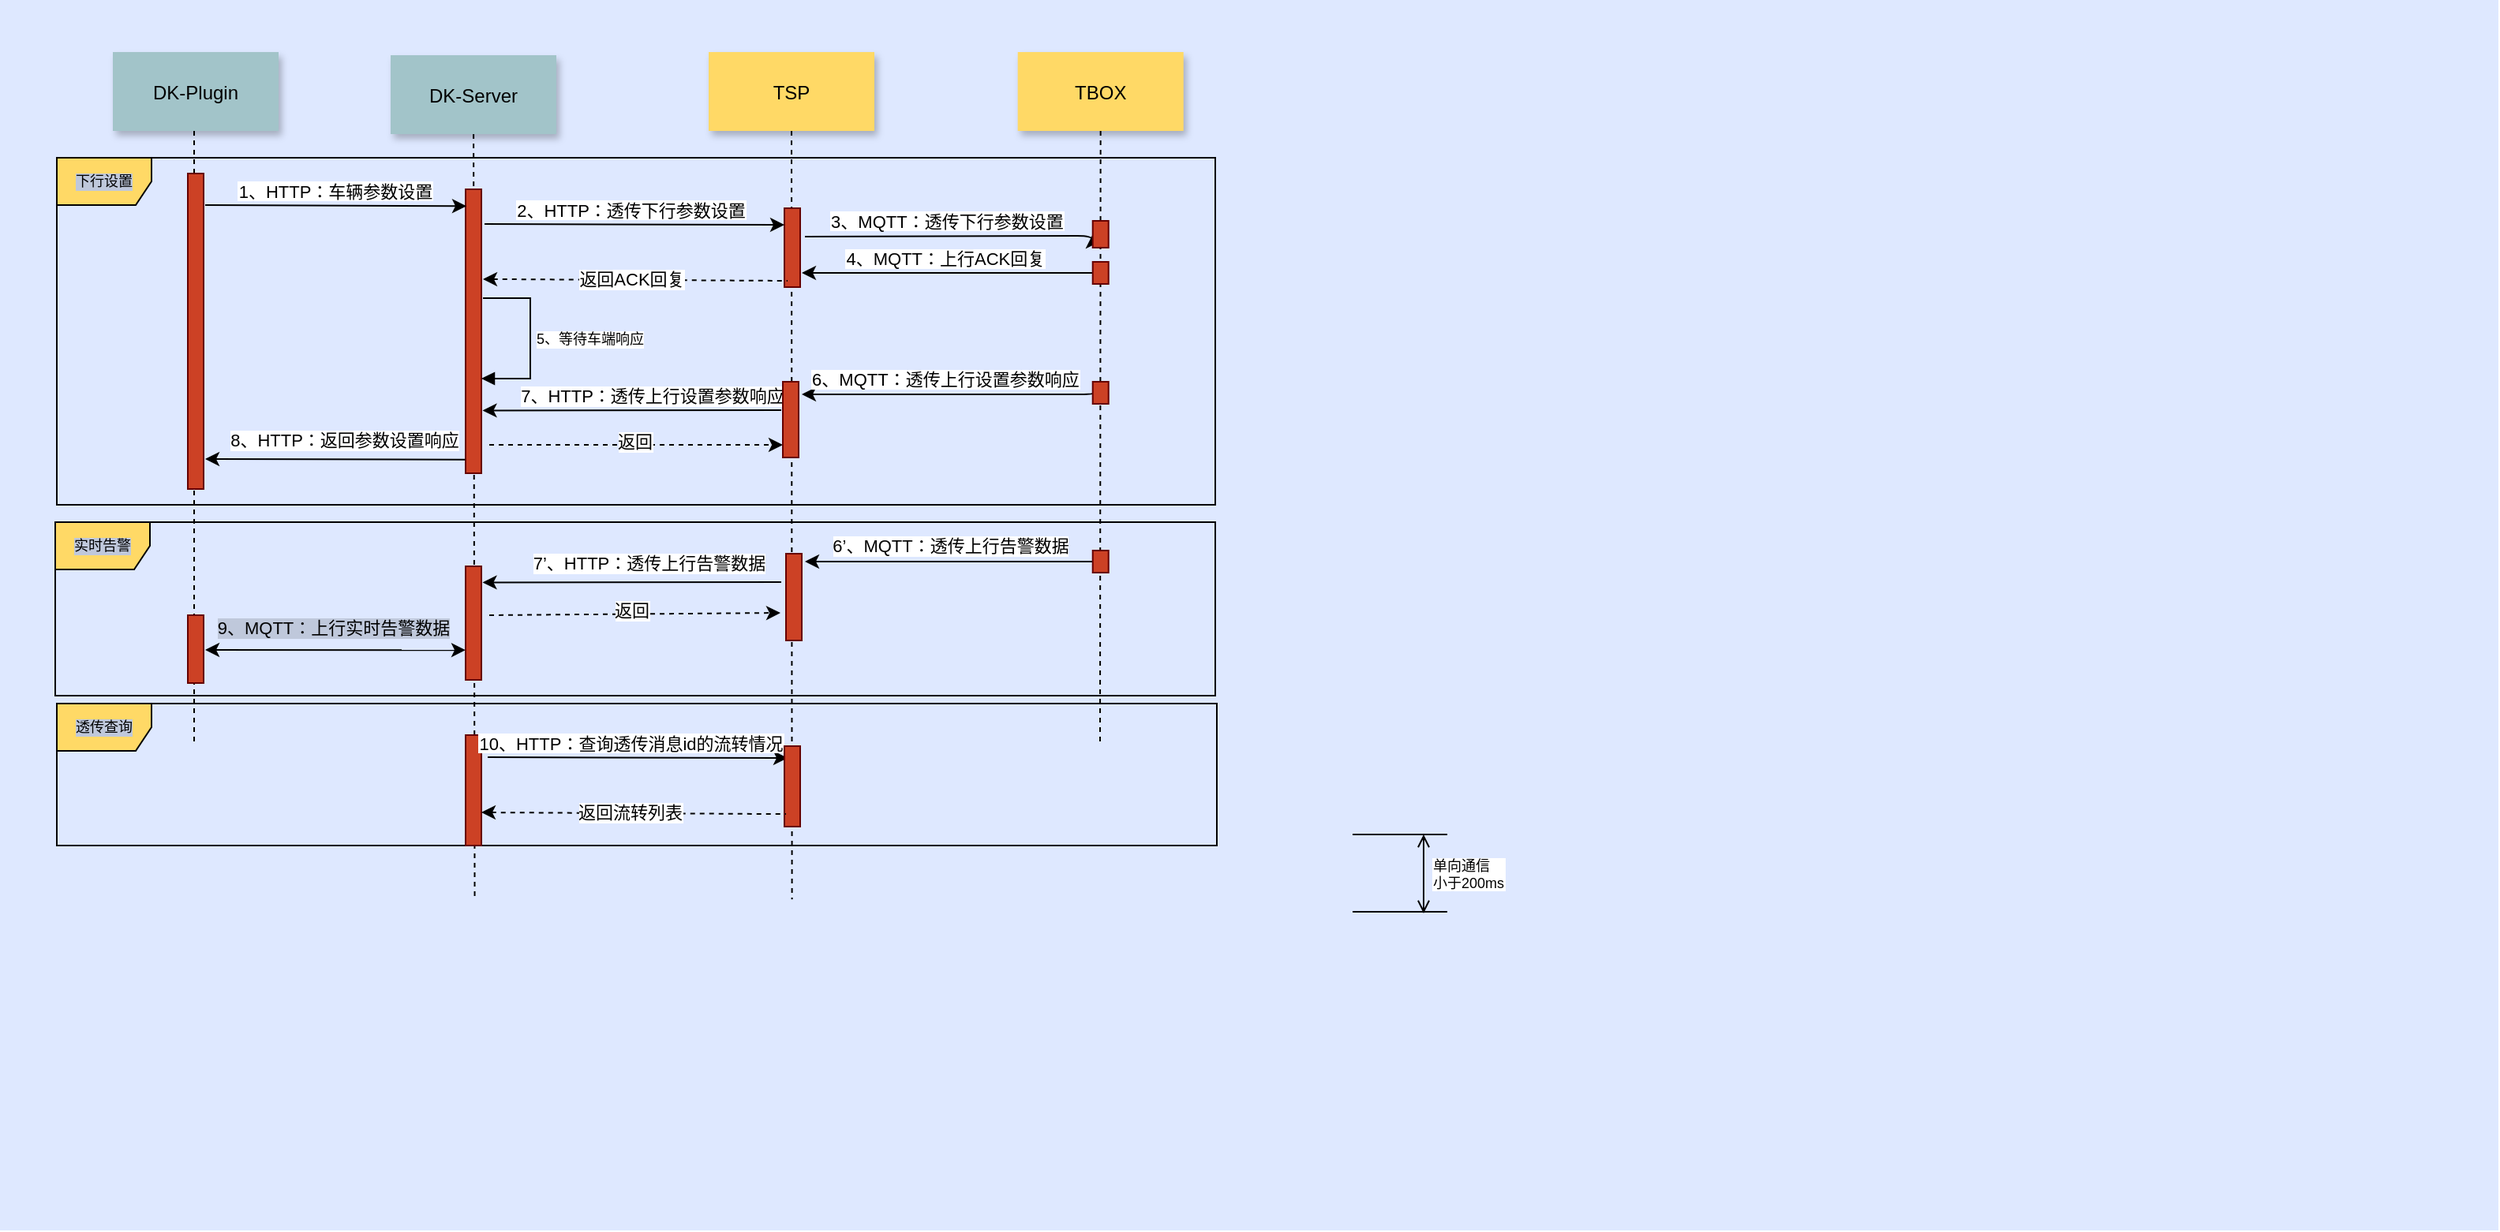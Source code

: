 <mxfile version="17.1.3" type="github">
  <diagram name="Page-1" id="9361dd3d-8414-5efd-6122-117bd74ce7a7">
    <mxGraphModel dx="1422" dy="786" grid="1" gridSize="10" guides="1" tooltips="1" connect="1" arrows="1" fold="1" page="0" pageScale="1.5" pageWidth="826" pageHeight="1169" background="none" math="0" shadow="0">
      <root>
        <mxCell id="0" />
        <mxCell id="1" parent="0" />
        <mxCell id="69" value="" style="fillColor=#DEE8FF;strokeColor=none" parent="1" vertex="1">
          <mxGeometry y="30" width="1583" height="780" as="geometry" />
        </mxCell>
        <mxCell id="OUz_nzHXEY4qdXHect04-102" value="透传查询" style="shape=umlFrame;whiteSpace=wrap;html=1;labelBackgroundColor=#BFC8DB;fontSize=9;fillColor=#FFD966;" vertex="1" parent="1">
          <mxGeometry x="36" y="476" width="735" height="90" as="geometry" />
        </mxCell>
        <mxCell id="LP91aPNowKj5EOJhhBp3-124" value="实时告警" style="shape=umlFrame;whiteSpace=wrap;html=1;labelBackgroundColor=#BFC8DB;fontSize=9;fillColor=#FFD966;" parent="1" vertex="1">
          <mxGeometry x="35" y="361" width="735" height="110" as="geometry" />
        </mxCell>
        <mxCell id="LP91aPNowKj5EOJhhBp3-121" value="下行设置" style="shape=umlFrame;whiteSpace=wrap;html=1;labelBackgroundColor=#BFC8DB;fontSize=9;fillColor=#FFD966;" parent="1" vertex="1">
          <mxGeometry x="36" y="130" width="734" height="220" as="geometry" />
        </mxCell>
        <mxCell id="7" value="DK-Server" style="shadow=1;fillColor=#A2C4C9;strokeColor=none" parent="1" vertex="1">
          <mxGeometry x="247.5" y="65" width="105" height="50" as="geometry" />
        </mxCell>
        <mxCell id="8" value="" style="edgeStyle=none;endArrow=none;dashed=1;entryX=0.19;entryY=0.731;entryDx=0;entryDy=0;entryPerimeter=0;" parent="1" source="7" target="69" edge="1">
          <mxGeometry x="224.835" y="168" width="100" height="100" as="geometry">
            <mxPoint x="299.759" y="113" as="sourcePoint" />
            <mxPoint x="300" y="490" as="targetPoint" />
          </mxGeometry>
        </mxCell>
        <mxCell id="6" value="" style="fillColor=#CC4125;strokeColor=#660000" parent="1" vertex="1">
          <mxGeometry x="295" y="150" width="10" height="180" as="geometry" />
        </mxCell>
        <mxCell id="9" value="1、HTTP：车辆参数设置" style="edgeStyle=none;verticalLabelPosition=top;verticalAlign=bottom;entryX=0.05;entryY=0.015;entryDx=0;entryDy=0;entryPerimeter=0;" parent="1" edge="1">
          <mxGeometry x="220" y="78" width="100" height="100" as="geometry">
            <mxPoint x="130" y="160" as="sourcePoint" />
            <mxPoint x="295.5" y="160.65" as="targetPoint" />
          </mxGeometry>
        </mxCell>
        <mxCell id="33" value="" style="edgeStyle=elbowEdgeStyle;elbow=horizontal;endArrow=none;dashed=1;" parent="1" source="4" edge="1">
          <mxGeometry x="230.0" y="310" width="100" height="100" as="geometry">
            <mxPoint x="230.0" y="410" as="sourcePoint" />
            <mxPoint x="123" y="500" as="targetPoint" />
          </mxGeometry>
        </mxCell>
        <mxCell id="11" value="" style="edgeStyle=none;verticalLabelPosition=top;verticalAlign=bottom;endArrow=classic;startArrow=classic;entryX=0.1;entryY=0.915;entryDx=0;entryDy=0;entryPerimeter=0;endFill=1;" parent="1" edge="1">
          <mxGeometry x="219" y="316.259" width="100" height="100" as="geometry">
            <mxPoint x="130" y="442" as="sourcePoint" />
            <mxPoint x="295" y="442.1" as="targetPoint" />
          </mxGeometry>
        </mxCell>
        <mxCell id="LP91aPNowKj5EOJhhBp3-100" value="9、MQTT：上行实时告警数据" style="edgeLabel;html=1;align=center;verticalAlign=middle;resizable=0;points=[];labelBackgroundColor=#BFC8DB;" parent="11" vertex="1" connectable="0">
          <mxGeometry relative="1" as="geometry">
            <mxPoint x="-2" y="-14" as="offset" />
          </mxGeometry>
        </mxCell>
        <mxCell id="2" value="" style="fillColor=#CC4125;strokeColor=#660000" parent="1" vertex="1">
          <mxGeometry x="119" y="140" width="10" height="200" as="geometry" />
        </mxCell>
        <mxCell id="22" value="TSP" style="shadow=1;fillColor=#FFD966;strokeColor=none" parent="1" vertex="1">
          <mxGeometry x="449" y="63" width="105" height="50" as="geometry" />
        </mxCell>
        <mxCell id="23" value="" style="edgeStyle=none;endArrow=none;dashed=1;entryX=0.317;entryY=0.731;entryDx=0;entryDy=0;entryPerimeter=0;" parent="1" source="22" target="69" edge="1">
          <mxGeometry x="614.488" y="175.0" width="100" height="100" as="geometry">
            <mxPoint x="674.653" y="110" as="sourcePoint" />
            <mxPoint x="502" y="320" as="targetPoint" />
          </mxGeometry>
        </mxCell>
        <mxCell id="21" value="" style="fillColor=#CC4125;strokeColor=#660000" parent="1" vertex="1">
          <mxGeometry x="497" y="162" width="10" height="50" as="geometry" />
        </mxCell>
        <mxCell id="24" value="TBOX" style="shadow=1;fillColor=#FFD966;strokeColor=none" parent="1" vertex="1">
          <mxGeometry x="644.86" y="63" width="105" height="50" as="geometry" />
        </mxCell>
        <mxCell id="34" value="2、HTTP：透传下行参数设置" style="edgeStyle=elbowEdgeStyle;elbow=vertical;verticalLabelPosition=top;verticalAlign=bottom;entryX=0.3;entryY=0.113;entryDx=0;entryDy=0;entryPerimeter=0;exitX=1.5;exitY=0.091;exitDx=0;exitDy=0;exitPerimeter=0;" parent="1" edge="1">
          <mxGeometry width="100" height="100" as="geometry">
            <mxPoint x="307" y="172.01" as="sourcePoint" />
            <mxPoint x="497" y="172.961" as="targetPoint" />
            <Array as="points" />
            <mxPoint x="-2" as="offset" />
          </mxGeometry>
        </mxCell>
        <mxCell id="LP91aPNowKj5EOJhhBp3-93" value="" style="edgeStyle=none;verticalLabelPosition=top;verticalAlign=bottom;endArrow=none;startArrow=classic;entryX=0;entryY=1;entryDx=0;entryDy=0;exitX=0.975;exitY=0.54;exitDx=0;exitDy=0;exitPerimeter=0;" parent="1" edge="1">
          <mxGeometry x="375" y="189.499" width="100" height="100" as="geometry">
            <mxPoint x="305.75" y="290.2" as="sourcePoint" />
            <mxPoint x="495" y="290" as="targetPoint" />
          </mxGeometry>
        </mxCell>
        <mxCell id="LP91aPNowKj5EOJhhBp3-94" value="7、HTTP：透传上行设置参数响应" style="edgeLabel;html=1;align=center;verticalAlign=middle;resizable=0;points=[];" parent="LP91aPNowKj5EOJhhBp3-93" vertex="1" connectable="0">
          <mxGeometry relative="1" as="geometry">
            <mxPoint x="13" y="-9" as="offset" />
          </mxGeometry>
        </mxCell>
        <mxCell id="LP91aPNowKj5EOJhhBp3-104" value="" style="edgeStyle=none;verticalLabelPosition=top;verticalAlign=bottom;endArrow=none;startArrow=classic;entryX=-0.033;entryY=0.63;entryDx=0;entryDy=0;entryPerimeter=0;" parent="1" edge="1">
          <mxGeometry x="200.67" y="214.499" width="100" height="100" as="geometry">
            <mxPoint x="130" y="321" as="sourcePoint" />
            <mxPoint x="294.67" y="321.4" as="targetPoint" />
          </mxGeometry>
        </mxCell>
        <mxCell id="LP91aPNowKj5EOJhhBp3-105" value="8、HTTP：返回参数设置响应" style="edgeLabel;html=1;align=center;verticalAlign=middle;resizable=0;points=[];" parent="LP91aPNowKj5EOJhhBp3-104" vertex="1" connectable="0">
          <mxGeometry relative="1" as="geometry">
            <mxPoint x="5" y="-12" as="offset" />
          </mxGeometry>
        </mxCell>
        <mxCell id="LP91aPNowKj5EOJhhBp3-106" value="" style="edgeStyle=none;verticalLabelPosition=top;verticalAlign=bottom;endArrow=none;startArrow=classic;dashed=1;entryX=0;entryY=1;entryDx=0;entryDy=0;exitX=0.9;exitY=0.533;exitDx=0;exitDy=0;exitPerimeter=0;" parent="1" edge="1">
          <mxGeometry x="379" y="107.499" width="100" height="100" as="geometry">
            <mxPoint x="306" y="206.94" as="sourcePoint" />
            <mxPoint x="499" y="208" as="targetPoint" />
          </mxGeometry>
        </mxCell>
        <mxCell id="LP91aPNowKj5EOJhhBp3-107" value="返回ACK回复" style="edgeLabel;html=1;align=center;verticalAlign=middle;resizable=0;points=[];" parent="LP91aPNowKj5EOJhhBp3-106" vertex="1" connectable="0">
          <mxGeometry relative="1" as="geometry">
            <mxPoint x="-3" y="-1" as="offset" />
          </mxGeometry>
        </mxCell>
        <mxCell id="LP91aPNowKj5EOJhhBp3-108" value="" style="edgeStyle=none;verticalLabelPosition=top;verticalAlign=bottom;endArrow=classic;startArrow=none;dashed=1;entryX=0;entryY=1;entryDx=0;entryDy=0;endFill=1;startFill=0;" parent="1" edge="1">
          <mxGeometry x="376" y="211.499" width="100" height="100" as="geometry">
            <mxPoint x="310" y="312" as="sourcePoint" />
            <mxPoint x="496" y="312" as="targetPoint" />
          </mxGeometry>
        </mxCell>
        <mxCell id="LP91aPNowKj5EOJhhBp3-109" value="返回" style="edgeLabel;html=1;align=center;verticalAlign=middle;resizable=0;points=[];" parent="LP91aPNowKj5EOJhhBp3-108" vertex="1" connectable="0">
          <mxGeometry relative="1" as="geometry">
            <mxPoint x="-1" y="-2" as="offset" />
          </mxGeometry>
        </mxCell>
        <mxCell id="LP91aPNowKj5EOJhhBp3-116" value="5、等待车端响应" style="edgeStyle=orthogonalEdgeStyle;html=1;align=left;spacingLeft=2;endArrow=block;rounded=0;entryX=1;entryY=0.5;fontSize=9;entryDx=0;entryDy=0;" parent="1" edge="1">
          <mxGeometry relative="1" as="geometry">
            <mxPoint x="306" y="219" as="sourcePoint" />
            <Array as="points">
              <mxPoint x="336" y="219" />
              <mxPoint x="336" y="270" />
            </Array>
            <mxPoint x="305" y="270" as="targetPoint" />
          </mxGeometry>
        </mxCell>
        <mxCell id="LP91aPNowKj5EOJhhBp3-117" value="" style="edgeStyle=none;verticalLabelPosition=top;verticalAlign=bottom;endArrow=none;startArrow=classic;entryX=0;entryY=1;entryDx=0;entryDy=0;exitX=0.975;exitY=0.54;exitDx=0;exitDy=0;exitPerimeter=0;" parent="1" edge="1">
          <mxGeometry x="375" y="298.499" width="100" height="100" as="geometry">
            <mxPoint x="305.75" y="399.2" as="sourcePoint" />
            <mxPoint x="495" y="399" as="targetPoint" />
          </mxGeometry>
        </mxCell>
        <mxCell id="LP91aPNowKj5EOJhhBp3-118" value="7’、HTTP：透传上行告警数据" style="edgeLabel;html=1;align=center;verticalAlign=middle;resizable=0;points=[];" parent="LP91aPNowKj5EOJhhBp3-117" vertex="1" connectable="0">
          <mxGeometry relative="1" as="geometry">
            <mxPoint x="11" y="-12" as="offset" />
          </mxGeometry>
        </mxCell>
        <mxCell id="LP91aPNowKj5EOJhhBp3-119" value="" style="edgeStyle=none;verticalLabelPosition=top;verticalAlign=bottom;endArrow=classic;startArrow=none;dashed=1;entryX=-0.25;entryY=0.95;entryDx=0;entryDy=0;endFill=1;startFill=0;entryPerimeter=0;" parent="1" edge="1">
          <mxGeometry x="381" y="316.499" width="100" height="100" as="geometry">
            <mxPoint x="310" y="420" as="sourcePoint" />
            <mxPoint x="494.5" y="418.5" as="targetPoint" />
          </mxGeometry>
        </mxCell>
        <mxCell id="LP91aPNowKj5EOJhhBp3-120" value="返回" style="edgeLabel;html=1;align=center;verticalAlign=middle;resizable=0;points=[];" parent="LP91aPNowKj5EOJhhBp3-119" vertex="1" connectable="0">
          <mxGeometry relative="1" as="geometry">
            <mxPoint x="-3" y="-2" as="offset" />
          </mxGeometry>
        </mxCell>
        <mxCell id="4" value="DK-Plugin" style="shadow=1;fillColor=#A2C4C9;strokeColor=none" parent="1" vertex="1">
          <mxGeometry x="71.5" y="63" width="105" height="50" as="geometry" />
        </mxCell>
        <mxCell id="LP91aPNowKj5EOJhhBp3-127" value="单向通信&#xa;小于200ms" style="edgeStyle=elbowEdgeStyle;elbow=horizontal;startArrow=open;endArrow=open;labelPosition=left;align=left;fontSize=9;" parent="1" edge="1">
          <mxGeometry x="146" y="227.74" width="100" height="100" as="geometry">
            <mxPoint x="902" y="559" as="sourcePoint" />
            <mxPoint x="902" y="609" as="targetPoint" />
            <mxPoint x="4" as="offset" />
          </mxGeometry>
        </mxCell>
        <mxCell id="LP91aPNowKj5EOJhhBp3-128" value="" style="edgeStyle=none;verticalLabelPosition=top;verticalAlign=bottom;endArrow=none;startArrow=none;exitX=0.9;exitY=0.533;exitDx=0;exitDy=0;exitPerimeter=0;startFill=0;" parent="1" edge="1">
          <mxGeometry x="900" y="328.239" width="100" height="100" as="geometry">
            <mxPoint x="857" y="558.94" as="sourcePoint" />
            <mxPoint x="917" y="559" as="targetPoint" />
          </mxGeometry>
        </mxCell>
        <mxCell id="LP91aPNowKj5EOJhhBp3-129" value="" style="edgeStyle=none;verticalLabelPosition=top;verticalAlign=bottom;endArrow=none;startArrow=none;exitX=0.9;exitY=0.533;exitDx=0;exitDy=0;exitPerimeter=0;startFill=0;" parent="1" edge="1">
          <mxGeometry x="900" y="377.239" width="100" height="100" as="geometry">
            <mxPoint x="857" y="607.94" as="sourcePoint" />
            <mxPoint x="917" y="608" as="targetPoint" />
          </mxGeometry>
        </mxCell>
        <mxCell id="OUz_nzHXEY4qdXHect04-74" value="" style="edgeStyle=none;verticalLabelPosition=top;verticalAlign=bottom;endArrow=none;startArrow=classic;entryX=0;entryY=0.5;entryDx=0;entryDy=0;" edge="1" parent="1" target="OUz_nzHXEY4qdXHect04-90">
          <mxGeometry x="573" y="285.499" width="100" height="100" as="geometry">
            <mxPoint x="510" y="386" as="sourcePoint" />
            <mxPoint x="655" y="386" as="targetPoint" />
          </mxGeometry>
        </mxCell>
        <mxCell id="OUz_nzHXEY4qdXHect04-103" value="6’、MQTT：透传上行告警数据" style="edgeLabel;html=1;align=center;verticalAlign=middle;resizable=0;points=[];fontSize=11;" vertex="1" connectable="0" parent="OUz_nzHXEY4qdXHect04-74">
          <mxGeometry relative="1" as="geometry">
            <mxPoint x="1" y="-10" as="offset" />
          </mxGeometry>
        </mxCell>
        <mxCell id="OUz_nzHXEY4qdXHect04-76" value="3、MQTT：透传下行参数设置" style="edgeStyle=elbowEdgeStyle;elbow=vertical;verticalLabelPosition=top;verticalAlign=bottom;entryX=0;entryY=0.5;entryDx=0;entryDy=0;" edge="1" parent="1" target="OUz_nzHXEY4qdXHect04-82">
          <mxGeometry y="-11" width="100" height="100" as="geometry">
            <mxPoint x="510" y="180" as="sourcePoint" />
            <mxPoint x="653" y="179.961" as="targetPoint" />
            <Array as="points" />
            <mxPoint x="-1" as="offset" />
          </mxGeometry>
        </mxCell>
        <mxCell id="OUz_nzHXEY4qdXHect04-81" value="" style="edgeStyle=none;endArrow=none;dashed=1;" edge="1" parent="1" source="24">
          <mxGeometry x="622.195" y="165" width="100" height="100" as="geometry">
            <mxPoint x="697.334" y="110" as="sourcePoint" />
            <mxPoint x="697" y="500" as="targetPoint" />
          </mxGeometry>
        </mxCell>
        <mxCell id="OUz_nzHXEY4qdXHect04-79" value="4、MQTT：上行ACK回复" style="edgeStyle=elbowEdgeStyle;elbow=vertical;verticalLabelPosition=top;verticalAlign=bottom;entryX=0;entryY=0.5;entryDx=0;entryDy=0;startArrow=classic;startFill=1;endArrow=none;endFill=0;" edge="1" parent="1" target="OUz_nzHXEY4qdXHect04-80">
          <mxGeometry x="-2" y="-9" width="100" height="100" as="geometry">
            <mxPoint x="508" y="203" as="sourcePoint" />
            <mxPoint x="651" y="202.961" as="targetPoint" />
            <Array as="points" />
            <mxPoint x="-1" as="offset" />
          </mxGeometry>
        </mxCell>
        <mxCell id="OUz_nzHXEY4qdXHect04-80" value="" style="fillColor=#CC4125;strokeColor=#660000" vertex="1" parent="1">
          <mxGeometry x="692.36" y="196" width="10" height="14" as="geometry" />
        </mxCell>
        <mxCell id="OUz_nzHXEY4qdXHect04-82" value="" style="fillColor=#CC4125;strokeColor=#660000" vertex="1" parent="1">
          <mxGeometry x="692.36" y="170" width="10" height="17" as="geometry" />
        </mxCell>
        <mxCell id="OUz_nzHXEY4qdXHect04-84" value="" style="fillColor=#CC4125;strokeColor=#660000" vertex="1" parent="1">
          <mxGeometry x="496" y="272" width="10" height="48" as="geometry" />
        </mxCell>
        <mxCell id="OUz_nzHXEY4qdXHect04-85" value="6、MQTT：透传上行设置参数响应" style="edgeStyle=elbowEdgeStyle;elbow=vertical;verticalLabelPosition=top;verticalAlign=bottom;entryX=0;entryY=0.5;entryDx=0;entryDy=0;startArrow=classic;startFill=1;endArrow=none;endFill=0;" edge="1" parent="1" target="OUz_nzHXEY4qdXHect04-86">
          <mxGeometry x="-2" y="68" width="100" height="100" as="geometry">
            <mxPoint x="508" y="280" as="sourcePoint" />
            <mxPoint x="651" y="279.961" as="targetPoint" />
            <Array as="points">
              <mxPoint x="670" y="280" />
            </Array>
            <mxPoint x="-1" as="offset" />
          </mxGeometry>
        </mxCell>
        <mxCell id="OUz_nzHXEY4qdXHect04-86" value="" style="fillColor=#CC4125;strokeColor=#660000" vertex="1" parent="1">
          <mxGeometry x="692.36" y="272" width="10" height="14" as="geometry" />
        </mxCell>
        <mxCell id="OUz_nzHXEY4qdXHect04-87" value="" style="fillColor=#CC4125;strokeColor=#660000" vertex="1" parent="1">
          <mxGeometry x="295" y="389" width="10" height="72" as="geometry" />
        </mxCell>
        <mxCell id="OUz_nzHXEY4qdXHect04-89" value="" style="fillColor=#CC4125;strokeColor=#660000" vertex="1" parent="1">
          <mxGeometry x="498" y="381" width="10" height="55" as="geometry" />
        </mxCell>
        <mxCell id="OUz_nzHXEY4qdXHect04-90" value="" style="fillColor=#CC4125;strokeColor=#660000" vertex="1" parent="1">
          <mxGeometry x="692.36" y="379" width="10" height="14" as="geometry" />
        </mxCell>
        <mxCell id="OUz_nzHXEY4qdXHect04-91" value="" style="fillColor=#CC4125;strokeColor=#660000" vertex="1" parent="1">
          <mxGeometry x="119" y="420" width="10" height="43" as="geometry" />
        </mxCell>
        <mxCell id="OUz_nzHXEY4qdXHect04-97" value="" style="fillColor=#CC4125;strokeColor=#660000" vertex="1" parent="1">
          <mxGeometry x="295" y="496" width="10" height="70" as="geometry" />
        </mxCell>
        <mxCell id="OUz_nzHXEY4qdXHect04-98" value="10、HTTP：查询透传消息id的流转情况" style="edgeStyle=elbowEdgeStyle;elbow=vertical;verticalLabelPosition=top;verticalAlign=bottom;entryX=0.3;entryY=0.113;entryDx=0;entryDy=0;entryPerimeter=0;exitX=1.5;exitY=0.091;exitDx=0;exitDy=0;exitPerimeter=0;" edge="1" parent="1">
          <mxGeometry width="100" height="100" as="geometry">
            <mxPoint x="309" y="510.0" as="sourcePoint" />
            <mxPoint x="499" y="510.951" as="targetPoint" />
            <Array as="points" />
            <mxPoint x="-4" as="offset" />
          </mxGeometry>
        </mxCell>
        <mxCell id="OUz_nzHXEY4qdXHect04-99" value="" style="fillColor=#CC4125;strokeColor=#660000" vertex="1" parent="1">
          <mxGeometry x="497" y="503" width="10" height="51" as="geometry" />
        </mxCell>
        <mxCell id="OUz_nzHXEY4qdXHect04-100" value="" style="edgeStyle=none;verticalLabelPosition=top;verticalAlign=bottom;endArrow=none;startArrow=classic;dashed=1;entryX=0;entryY=1;entryDx=0;entryDy=0;exitX=0.9;exitY=0.533;exitDx=0;exitDy=0;exitPerimeter=0;" edge="1" parent="1">
          <mxGeometry x="378" y="445.559" width="100" height="100" as="geometry">
            <mxPoint x="305" y="545" as="sourcePoint" />
            <mxPoint x="498" y="546.06" as="targetPoint" />
          </mxGeometry>
        </mxCell>
        <mxCell id="OUz_nzHXEY4qdXHect04-101" value="返回流转列表" style="edgeLabel;html=1;align=center;verticalAlign=middle;resizable=0;points=[];" vertex="1" connectable="0" parent="OUz_nzHXEY4qdXHect04-100">
          <mxGeometry relative="1" as="geometry">
            <mxPoint x="-3" y="-1" as="offset" />
          </mxGeometry>
        </mxCell>
      </root>
    </mxGraphModel>
  </diagram>
</mxfile>
